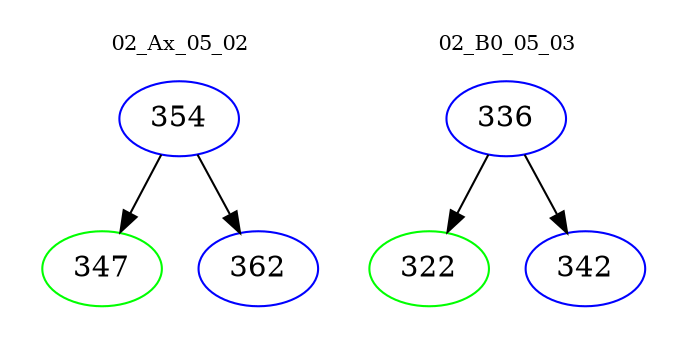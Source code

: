 digraph{
subgraph cluster_0 {
color = white
label = "02_Ax_05_02";
fontsize=10;
T0_354 [label="354", color="blue"]
T0_354 -> T0_347 [color="black"]
T0_347 [label="347", color="green"]
T0_354 -> T0_362 [color="black"]
T0_362 [label="362", color="blue"]
}
subgraph cluster_1 {
color = white
label = "02_B0_05_03";
fontsize=10;
T1_336 [label="336", color="blue"]
T1_336 -> T1_322 [color="black"]
T1_322 [label="322", color="green"]
T1_336 -> T1_342 [color="black"]
T1_342 [label="342", color="blue"]
}
}
